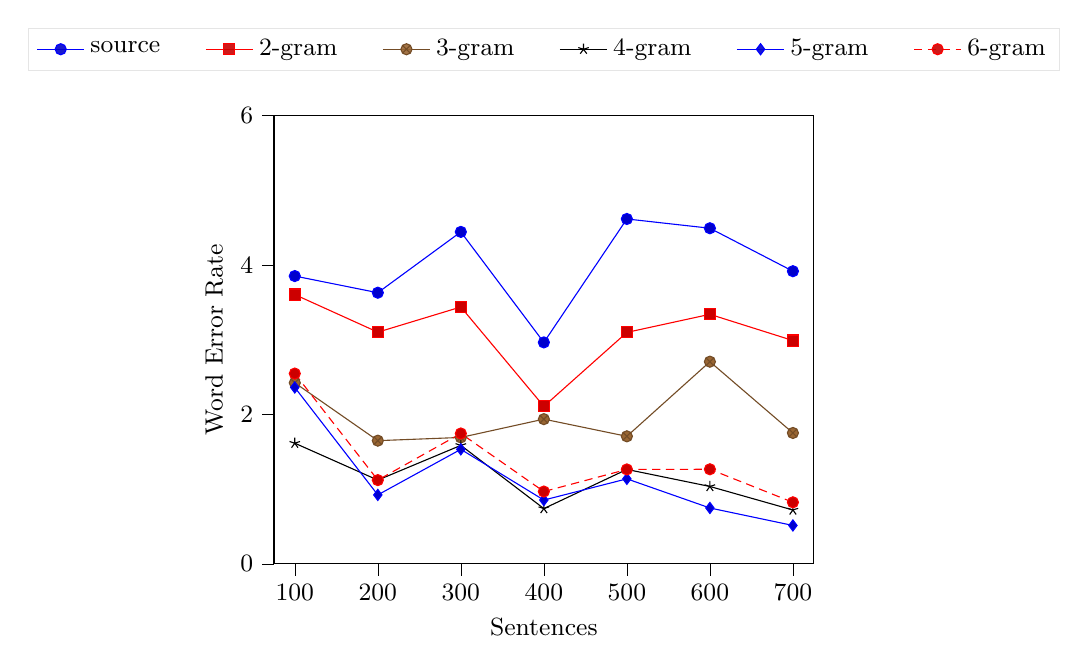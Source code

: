 \begin{tikzpicture}
\small
\begin{axis}[
    legend style={
	at={(0.5,1.1)},
	anchor=south,
	legend columns=-1,
	/tikz/every even column/.append style={column sep=0.5cm}
},
legend style={fill opacity=0.9, draw opacity=1, text opacity=1, draw=white!90.0!black},
tick align=outside,
tick pos=left,
x grid style={white!69.02!black},
xlabel={Sentences},
xmin=75, xmax=725,
xtick style={color=black},
y grid style={white!69.02!black},
ylabel={Word Error Rate},
ymin=0, ymax=6,
ytick style={color=black}
]
\addplot 
table {
100 3.853
200 3.63
300 4.444
400 2.965
500 4.617
600 4.493
700 3.918
};
\addlegendentry{source}

    \addplot 
table {
	
	100 3.605
	200 3.102
	300 3.439
	400 2.109
	500 3.099
	600 3.341
	700 2.99
	
};
\addlegendentry{2-gram}


\addplot 
table {
	
	100 2.424
	200 1.65
	300 1.693
	400 1.938
	500 1.708
	600 2.707
	700 1.753
	
};
\addlegendentry{3-gram}


\addplot 
table {
	
	100 1.616
	200 1.122
	300 1.587
	400 0.741
	500 1.265
	600 1.037
	700 0.722
	
};
\addlegendentry{4-gram}


\addplot 
table {
	
	100 2.362
	200 0.924
	300 1.534
	400 0.855
	500 1.139
	600 0.749
	700 0.515
	
};
\addlegendentry{5-gram}


\addplot 
table {
	
	100 2.548
	200 1.122
	300 1.746
	400 0.969
	500 1.265
	600 1.267
	700 0.825
	
};
\addlegendentry{6-gram}

\end{axis}
\end{tikzpicture}
